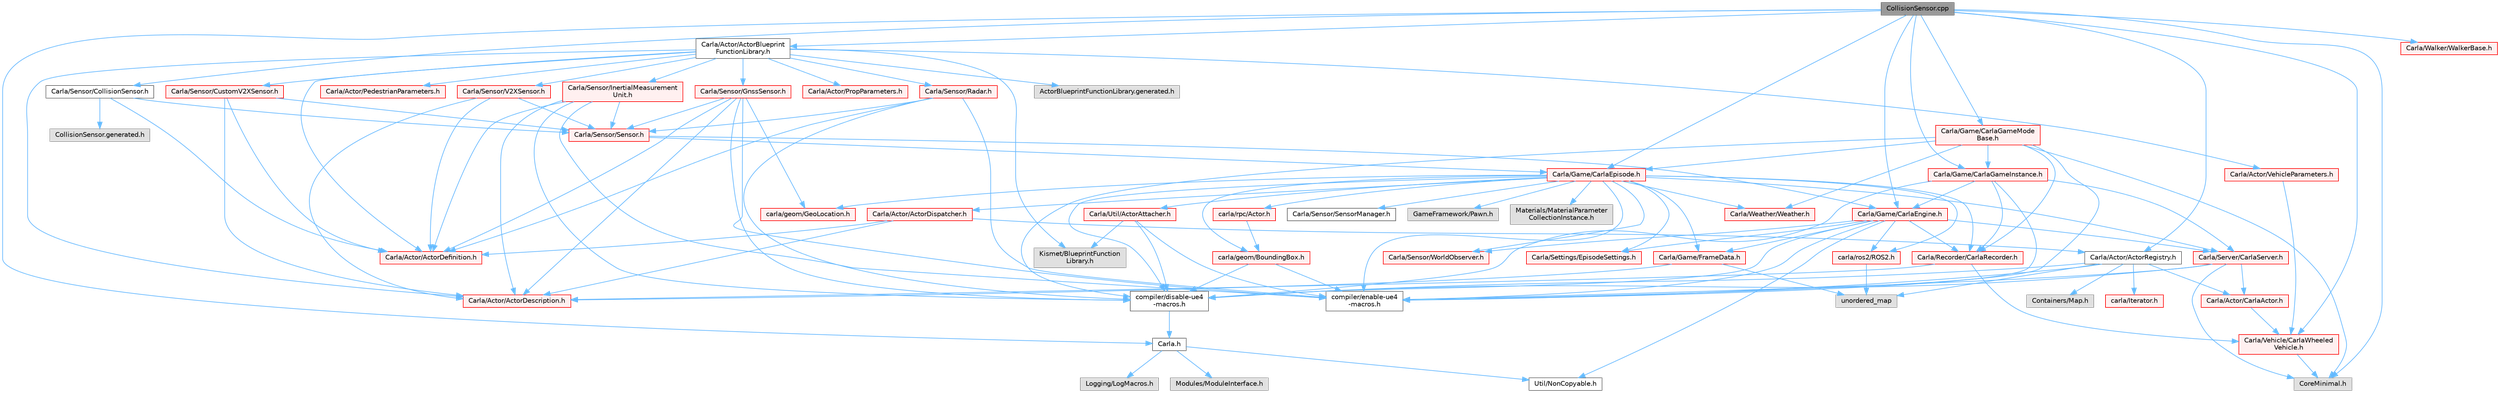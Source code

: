 digraph "CollisionSensor.cpp"
{
 // INTERACTIVE_SVG=YES
 // LATEX_PDF_SIZE
  bgcolor="transparent";
  edge [fontname=Helvetica,fontsize=10,labelfontname=Helvetica,labelfontsize=10];
  node [fontname=Helvetica,fontsize=10,shape=box,height=0.2,width=0.4];
  Node1 [id="Node000001",label="CollisionSensor.cpp",height=0.2,width=0.4,color="gray40", fillcolor="grey60", style="filled", fontcolor="black",tooltip=" "];
  Node1 -> Node2 [id="edge1_Node000001_Node000002",color="steelblue1",style="solid",tooltip=" "];
  Node2 [id="Node000002",label="Carla/Sensor/CollisionSensor.h",height=0.2,width=0.4,color="grey40", fillcolor="white", style="filled",URL="$d3/dd6/CollisionSensor_8h.html",tooltip=" "];
  Node2 -> Node3 [id="edge2_Node000002_Node000003",color="steelblue1",style="solid",tooltip=" "];
  Node3 [id="Node000003",label="Carla/Actor/ActorDefinition.h",height=0.2,width=0.4,color="red", fillcolor="#FFF0F0", style="filled",URL="$d0/d65/Unreal_2CarlaUE4_2Plugins_2Carla_2Source_2Carla_2Actor_2ActorDefinition_8h.html",tooltip=" "];
  Node2 -> Node16 [id="edge3_Node000002_Node000016",color="steelblue1",style="solid",tooltip=" "];
  Node16 [id="Node000016",label="Carla/Sensor/Sensor.h",height=0.2,width=0.4,color="red", fillcolor="#FFF0F0", style="filled",URL="$d7/d7d/Unreal_2CarlaUE4_2Plugins_2Carla_2Source_2Carla_2Sensor_2Sensor_8h.html",tooltip=" "];
  Node16 -> Node17 [id="edge4_Node000016_Node000017",color="steelblue1",style="solid",tooltip=" "];
  Node17 [id="Node000017",label="Carla/Game/CarlaEpisode.h",height=0.2,width=0.4,color="red", fillcolor="#FFF0F0", style="filled",URL="$de/db8/CarlaEpisode_8h.html",tooltip=" "];
  Node17 -> Node18 [id="edge5_Node000017_Node000018",color="steelblue1",style="solid",tooltip=" "];
  Node18 [id="Node000018",label="Carla/Actor/ActorDispatcher.h",height=0.2,width=0.4,color="red", fillcolor="#FFF0F0", style="filled",URL="$dc/ddc/ActorDispatcher_8h.html",tooltip=" "];
  Node18 -> Node3 [id="edge6_Node000018_Node000003",color="steelblue1",style="solid",tooltip=" "];
  Node18 -> Node19 [id="edge7_Node000018_Node000019",color="steelblue1",style="solid",tooltip=" "];
  Node19 [id="Node000019",label="Carla/Actor/ActorDescription.h",height=0.2,width=0.4,color="red", fillcolor="#FFF0F0", style="filled",URL="$d4/de6/Unreal_2CarlaUE4_2Plugins_2Carla_2Source_2Carla_2Actor_2ActorDescription_8h.html",tooltip=" "];
  Node18 -> Node21 [id="edge8_Node000018_Node000021",color="steelblue1",style="solid",tooltip=" "];
  Node21 [id="Node000021",label="Carla/Actor/ActorRegistry.h",height=0.2,width=0.4,color="grey40", fillcolor="white", style="filled",URL="$da/de4/ActorRegistry_8h.html",tooltip=" "];
  Node21 -> Node22 [id="edge9_Node000021_Node000022",color="steelblue1",style="solid",tooltip=" "];
  Node22 [id="Node000022",label="Carla/Actor/CarlaActor.h",height=0.2,width=0.4,color="red", fillcolor="#FFF0F0", style="filled",URL="$de/d36/CarlaActor_8h.html",tooltip=" "];
  Node22 -> Node169 [id="edge10_Node000022_Node000169",color="steelblue1",style="solid",tooltip=" "];
  Node169 [id="Node000169",label="Carla/Vehicle/CarlaWheeled\lVehicle.h",height=0.2,width=0.4,color="red", fillcolor="#FFF0F0", style="filled",URL="$d3/d00/CarlaWheeledVehicle_8h.html",tooltip=" "];
  Node169 -> Node178 [id="edge11_Node000169_Node000178",color="steelblue1",style="solid",tooltip=" "];
  Node178 [id="Node000178",label="CoreMinimal.h",height=0.2,width=0.4,color="grey60", fillcolor="#E0E0E0", style="filled",tooltip=" "];
  Node21 -> Node203 [id="edge12_Node000021_Node000203",color="steelblue1",style="solid",tooltip=" "];
  Node203 [id="Node000203",label="Containers/Map.h",height=0.2,width=0.4,color="grey60", fillcolor="#E0E0E0", style="filled",tooltip=" "];
  Node21 -> Node5 [id="edge13_Node000021_Node000005",color="steelblue1",style="solid",tooltip=" "];
  Node5 [id="Node000005",label="compiler/disable-ue4\l-macros.h",height=0.2,width=0.4,color="grey40", fillcolor="white", style="filled",URL="$d2/d02/disable-ue4-macros_8h.html",tooltip=" "];
  Node5 -> Node6 [id="edge14_Node000005_Node000006",color="steelblue1",style="solid",tooltip=" "];
  Node6 [id="Node000006",label="Carla.h",height=0.2,width=0.4,color="grey40", fillcolor="white", style="filled",URL="$d7/d7d/Carla_8h.html",tooltip=" "];
  Node6 -> Node7 [id="edge15_Node000006_Node000007",color="steelblue1",style="solid",tooltip=" "];
  Node7 [id="Node000007",label="Util/NonCopyable.h",height=0.2,width=0.4,color="grey40", fillcolor="white", style="filled",URL="$d4/d57/Unreal_2CarlaUE4_2Plugins_2Carla_2Source_2Carla_2Util_2NonCopyable_8h.html",tooltip=" "];
  Node6 -> Node8 [id="edge16_Node000006_Node000008",color="steelblue1",style="solid",tooltip=" "];
  Node8 [id="Node000008",label="Logging/LogMacros.h",height=0.2,width=0.4,color="grey60", fillcolor="#E0E0E0", style="filled",tooltip=" "];
  Node6 -> Node9 [id="edge17_Node000006_Node000009",color="steelblue1",style="solid",tooltip=" "];
  Node9 [id="Node000009",label="Modules/ModuleInterface.h",height=0.2,width=0.4,color="grey60", fillcolor="#E0E0E0", style="filled",tooltip=" "];
  Node21 -> Node204 [id="edge18_Node000021_Node000204",color="steelblue1",style="solid",tooltip=" "];
  Node204 [id="Node000204",label="carla/Iterator.h",height=0.2,width=0.4,color="red", fillcolor="#FFF0F0", style="filled",URL="$d7/ddd/Iterator_8h.html",tooltip=" "];
  Node21 -> Node12 [id="edge19_Node000021_Node000012",color="steelblue1",style="solid",tooltip=" "];
  Node12 [id="Node000012",label="compiler/enable-ue4\l-macros.h",height=0.2,width=0.4,color="grey40", fillcolor="white", style="filled",URL="$d9/da2/enable-ue4-macros_8h.html",tooltip=" "];
  Node21 -> Node102 [id="edge20_Node000021_Node000102",color="steelblue1",style="solid",tooltip=" "];
  Node102 [id="Node000102",label="unordered_map",height=0.2,width=0.4,color="grey60", fillcolor="#E0E0E0", style="filled",tooltip=" "];
  Node17 -> Node210 [id="edge21_Node000017_Node000210",color="steelblue1",style="solid",tooltip=" "];
  Node210 [id="Node000210",label="Carla/Recorder/CarlaRecorder.h",height=0.2,width=0.4,color="red", fillcolor="#FFF0F0", style="filled",URL="$d9/d6a/CarlaRecorder_8h.html",tooltip=" "];
  Node210 -> Node19 [id="edge22_Node000210_Node000019",color="steelblue1",style="solid",tooltip=" "];
  Node210 -> Node169 [id="edge23_Node000210_Node000169",color="steelblue1",style="solid",tooltip=" "];
  Node17 -> Node241 [id="edge24_Node000017_Node000241",color="steelblue1",style="solid",tooltip=" "];
  Node241 [id="Node000241",label="Carla/Sensor/WorldObserver.h",height=0.2,width=0.4,color="red", fillcolor="#FFF0F0", style="filled",URL="$d8/deb/WorldObserver_8h.html",tooltip=" "];
  Node17 -> Node242 [id="edge25_Node000017_Node000242",color="steelblue1",style="solid",tooltip=" "];
  Node242 [id="Node000242",label="Carla/Server/CarlaServer.h",height=0.2,width=0.4,color="red", fillcolor="#FFF0F0", style="filled",URL="$d0/d35/CarlaServer_8h.html",tooltip=" "];
  Node242 -> Node22 [id="edge26_Node000242_Node000022",color="steelblue1",style="solid",tooltip=" "];
  Node242 -> Node178 [id="edge27_Node000242_Node000178",color="steelblue1",style="solid",tooltip=" "];
  Node242 -> Node5 [id="edge28_Node000242_Node000005",color="steelblue1",style="solid",tooltip=" "];
  Node242 -> Node12 [id="edge29_Node000242_Node000012",color="steelblue1",style="solid",tooltip=" "];
  Node17 -> Node258 [id="edge30_Node000017_Node000258",color="steelblue1",style="solid",tooltip=" "];
  Node258 [id="Node000258",label="Carla/Settings/EpisodeSettings.h",height=0.2,width=0.4,color="red", fillcolor="#FFF0F0", style="filled",URL="$d8/d64/Unreal_2CarlaUE4_2Plugins_2Carla_2Source_2Carla_2Settings_2EpisodeSettings_8h.html",tooltip=" "];
  Node17 -> Node260 [id="edge31_Node000017_Node000260",color="steelblue1",style="solid",tooltip=" "];
  Node260 [id="Node000260",label="Carla/Util/ActorAttacher.h",height=0.2,width=0.4,color="red", fillcolor="#FFF0F0", style="filled",URL="$d6/d68/ActorAttacher_8h.html",tooltip=" "];
  Node260 -> Node5 [id="edge32_Node000260_Node000005",color="steelblue1",style="solid",tooltip=" "];
  Node260 -> Node12 [id="edge33_Node000260_Node000012",color="steelblue1",style="solid",tooltip=" "];
  Node260 -> Node261 [id="edge34_Node000260_Node000261",color="steelblue1",style="solid",tooltip=" "];
  Node261 [id="Node000261",label="Kismet/BlueprintFunction\lLibrary.h",height=0.2,width=0.4,color="grey60", fillcolor="#E0E0E0", style="filled",tooltip=" "];
  Node17 -> Node263 [id="edge35_Node000017_Node000263",color="steelblue1",style="solid",tooltip=" "];
  Node263 [id="Node000263",label="Carla/Weather/Weather.h",height=0.2,width=0.4,color="red", fillcolor="#FFF0F0", style="filled",URL="$d5/d65/Weather_8h.html",tooltip=" "];
  Node17 -> Node267 [id="edge36_Node000017_Node000267",color="steelblue1",style="solid",tooltip=" "];
  Node267 [id="Node000267",label="Carla/Game/FrameData.h",height=0.2,width=0.4,color="red", fillcolor="#FFF0F0", style="filled",URL="$d2/df1/FrameData_8h.html",tooltip=" "];
  Node267 -> Node19 [id="edge37_Node000267_Node000019",color="steelblue1",style="solid",tooltip=" "];
  Node267 -> Node102 [id="edge38_Node000267_Node000102",color="steelblue1",style="solid",tooltip=" "];
  Node17 -> Node326 [id="edge39_Node000017_Node000326",color="steelblue1",style="solid",tooltip=" "];
  Node326 [id="Node000326",label="Carla/Sensor/SensorManager.h",height=0.2,width=0.4,color="grey40", fillcolor="white", style="filled",URL="$dc/dbf/SensorManager_8h.html",tooltip=" "];
  Node17 -> Node327 [id="edge40_Node000017_Node000327",color="steelblue1",style="solid",tooltip=" "];
  Node327 [id="Node000327",label="GameFramework/Pawn.h",height=0.2,width=0.4,color="grey60", fillcolor="#E0E0E0", style="filled",tooltip=" "];
  Node17 -> Node328 [id="edge41_Node000017_Node000328",color="steelblue1",style="solid",tooltip=" "];
  Node328 [id="Node000328",label="Materials/MaterialParameter\lCollectionInstance.h",height=0.2,width=0.4,color="grey60", fillcolor="#E0E0E0", style="filled",tooltip=" "];
  Node17 -> Node5 [id="edge42_Node000017_Node000005",color="steelblue1",style="solid",tooltip=" "];
  Node17 -> Node45 [id="edge43_Node000017_Node000045",color="steelblue1",style="solid",tooltip=" "];
  Node45 [id="Node000045",label="carla/geom/BoundingBox.h",height=0.2,width=0.4,color="red", fillcolor="#FFF0F0", style="filled",URL="$d2/dfe/LibCarla_2source_2carla_2geom_2BoundingBox_8h.html",tooltip=" "];
  Node45 -> Node12 [id="edge44_Node000045_Node000012",color="steelblue1",style="solid",tooltip=" "];
  Node45 -> Node5 [id="edge45_Node000045_Node000005",color="steelblue1",style="solid",tooltip=" "];
  Node17 -> Node117 [id="edge46_Node000017_Node000117",color="steelblue1",style="solid",tooltip=" "];
  Node117 [id="Node000117",label="carla/geom/GeoLocation.h",height=0.2,width=0.4,color="red", fillcolor="#FFF0F0", style="filled",URL="$d7/d86/GeoLocation_8h.html",tooltip=" "];
  Node17 -> Node95 [id="edge47_Node000017_Node000095",color="steelblue1",style="solid",tooltip=" "];
  Node95 [id="Node000095",label="carla/ros2/ROS2.h",height=0.2,width=0.4,color="red", fillcolor="#FFF0F0", style="filled",URL="$da/db8/ROS2_8h.html",tooltip=" "];
  Node95 -> Node102 [id="edge48_Node000095_Node000102",color="steelblue1",style="solid",tooltip=" "];
  Node17 -> Node44 [id="edge49_Node000017_Node000044",color="steelblue1",style="solid",tooltip=" "];
  Node44 [id="Node000044",label="carla/rpc/Actor.h",height=0.2,width=0.4,color="red", fillcolor="#FFF0F0", style="filled",URL="$d8/d73/rpc_2Actor_8h.html",tooltip=" "];
  Node44 -> Node45 [id="edge50_Node000044_Node000045",color="steelblue1",style="solid",tooltip=" "];
  Node17 -> Node12 [id="edge51_Node000017_Node000012",color="steelblue1",style="solid",tooltip=" "];
  Node16 -> Node333 [id="edge52_Node000016_Node000333",color="steelblue1",style="solid",tooltip=" "];
  Node333 [id="Node000333",label="Carla/Game/CarlaEngine.h",height=0.2,width=0.4,color="red", fillcolor="#FFF0F0", style="filled",URL="$d0/d11/CarlaEngine_8h.html",tooltip=" "];
  Node333 -> Node210 [id="edge53_Node000333_Node000210",color="steelblue1",style="solid",tooltip=" "];
  Node333 -> Node241 [id="edge54_Node000333_Node000241",color="steelblue1",style="solid",tooltip=" "];
  Node333 -> Node242 [id="edge55_Node000333_Node000242",color="steelblue1",style="solid",tooltip=" "];
  Node333 -> Node258 [id="edge56_Node000333_Node000258",color="steelblue1",style="solid",tooltip=" "];
  Node333 -> Node7 [id="edge57_Node000333_Node000007",color="steelblue1",style="solid",tooltip=" "];
  Node333 -> Node267 [id="edge58_Node000333_Node000267",color="steelblue1",style="solid",tooltip=" "];
  Node333 -> Node5 [id="edge59_Node000333_Node000005",color="steelblue1",style="solid",tooltip=" "];
  Node333 -> Node95 [id="edge60_Node000333_Node000095",color="steelblue1",style="solid",tooltip=" "];
  Node333 -> Node12 [id="edge61_Node000333_Node000012",color="steelblue1",style="solid",tooltip=" "];
  Node2 -> Node339 [id="edge62_Node000002_Node000339",color="steelblue1",style="solid",tooltip=" "];
  Node339 [id="Node000339",label="CollisionSensor.generated.h",height=0.2,width=0.4,color="grey60", fillcolor="#E0E0E0", style="filled",tooltip=" "];
  Node1 -> Node6 [id="edge63_Node000001_Node000006",color="steelblue1",style="solid",tooltip=" "];
  Node1 -> Node178 [id="edge64_Node000001_Node000178",color="steelblue1",style="solid",tooltip=" "];
  Node1 -> Node340 [id="edge65_Node000001_Node000340",color="steelblue1",style="solid",tooltip=" "];
  Node340 [id="Node000340",label="Carla/Actor/ActorBlueprint\lFunctionLibrary.h",height=0.2,width=0.4,color="grey40", fillcolor="white", style="filled",URL="$d7/dda/ActorBlueprintFunctionLibrary_8h.html",tooltip=" "];
  Node340 -> Node3 [id="edge66_Node000340_Node000003",color="steelblue1",style="solid",tooltip=" "];
  Node340 -> Node19 [id="edge67_Node000340_Node000019",color="steelblue1",style="solid",tooltip=" "];
  Node340 -> Node341 [id="edge68_Node000340_Node000341",color="steelblue1",style="solid",tooltip=" "];
  Node341 [id="Node000341",label="Carla/Actor/PedestrianParameters.h",height=0.2,width=0.4,color="red", fillcolor="#FFF0F0", style="filled",URL="$d5/dca/PedestrianParameters_8h.html",tooltip=" "];
  Node340 -> Node344 [id="edge69_Node000340_Node000344",color="steelblue1",style="solid",tooltip=" "];
  Node344 [id="Node000344",label="Carla/Actor/PropParameters.h",height=0.2,width=0.4,color="red", fillcolor="#FFF0F0", style="filled",URL="$dc/d01/PropParameters_8h.html",tooltip=" "];
  Node340 -> Node347 [id="edge70_Node000340_Node000347",color="steelblue1",style="solid",tooltip=" "];
  Node347 [id="Node000347",label="Carla/Actor/VehicleParameters.h",height=0.2,width=0.4,color="red", fillcolor="#FFF0F0", style="filled",URL="$d1/d1b/VehicleParameters_8h.html",tooltip=" "];
  Node347 -> Node169 [id="edge71_Node000347_Node000169",color="steelblue1",style="solid",tooltip=" "];
  Node340 -> Node349 [id="edge72_Node000340_Node000349",color="steelblue1",style="solid",tooltip=" "];
  Node349 [id="Node000349",label="Carla/Sensor/GnssSensor.h",height=0.2,width=0.4,color="red", fillcolor="#FFF0F0", style="filled",URL="$d9/d73/GnssSensor_8h.html",tooltip=" "];
  Node349 -> Node16 [id="edge73_Node000349_Node000016",color="steelblue1",style="solid",tooltip=" "];
  Node349 -> Node3 [id="edge74_Node000349_Node000003",color="steelblue1",style="solid",tooltip=" "];
  Node349 -> Node19 [id="edge75_Node000349_Node000019",color="steelblue1",style="solid",tooltip=" "];
  Node349 -> Node5 [id="edge76_Node000349_Node000005",color="steelblue1",style="solid",tooltip=" "];
  Node349 -> Node117 [id="edge77_Node000349_Node000117",color="steelblue1",style="solid",tooltip=" "];
  Node349 -> Node12 [id="edge78_Node000349_Node000012",color="steelblue1",style="solid",tooltip=" "];
  Node340 -> Node351 [id="edge79_Node000340_Node000351",color="steelblue1",style="solid",tooltip=" "];
  Node351 [id="Node000351",label="Carla/Sensor/Radar.h",height=0.2,width=0.4,color="red", fillcolor="#FFF0F0", style="filled",URL="$d6/de9/Radar_8h.html",tooltip=" "];
  Node351 -> Node16 [id="edge80_Node000351_Node000016",color="steelblue1",style="solid",tooltip=" "];
  Node351 -> Node3 [id="edge81_Node000351_Node000003",color="steelblue1",style="solid",tooltip=" "];
  Node351 -> Node5 [id="edge82_Node000351_Node000005",color="steelblue1",style="solid",tooltip=" "];
  Node351 -> Node12 [id="edge83_Node000351_Node000012",color="steelblue1",style="solid",tooltip=" "];
  Node340 -> Node353 [id="edge84_Node000340_Node000353",color="steelblue1",style="solid",tooltip=" "];
  Node353 [id="Node000353",label="Carla/Sensor/InertialMeasurement\lUnit.h",height=0.2,width=0.4,color="red", fillcolor="#FFF0F0", style="filled",URL="$d7/dfa/InertialMeasurementUnit_8h.html",tooltip=" "];
  Node353 -> Node16 [id="edge85_Node000353_Node000016",color="steelblue1",style="solid",tooltip=" "];
  Node353 -> Node3 [id="edge86_Node000353_Node000003",color="steelblue1",style="solid",tooltip=" "];
  Node353 -> Node19 [id="edge87_Node000353_Node000019",color="steelblue1",style="solid",tooltip=" "];
  Node353 -> Node5 [id="edge88_Node000353_Node000005",color="steelblue1",style="solid",tooltip=" "];
  Node353 -> Node12 [id="edge89_Node000353_Node000012",color="steelblue1",style="solid",tooltip=" "];
  Node340 -> Node355 [id="edge90_Node000340_Node000355",color="steelblue1",style="solid",tooltip=" "];
  Node355 [id="Node000355",label="Carla/Sensor/V2XSensor.h",height=0.2,width=0.4,color="red", fillcolor="#FFF0F0", style="filled",URL="$d1/d71/V2XSensor_8h.html",tooltip=" "];
  Node355 -> Node16 [id="edge91_Node000355_Node000016",color="steelblue1",style="solid",tooltip=" "];
  Node355 -> Node3 [id="edge92_Node000355_Node000003",color="steelblue1",style="solid",tooltip=" "];
  Node355 -> Node19 [id="edge93_Node000355_Node000019",color="steelblue1",style="solid",tooltip=" "];
  Node340 -> Node360 [id="edge94_Node000340_Node000360",color="steelblue1",style="solid",tooltip=" "];
  Node360 [id="Node000360",label="Carla/Sensor/CustomV2XSensor.h",height=0.2,width=0.4,color="red", fillcolor="#FFF0F0", style="filled",URL="$df/d4b/CustomV2XSensor_8h.html",tooltip=" "];
  Node360 -> Node16 [id="edge95_Node000360_Node000016",color="steelblue1",style="solid",tooltip=" "];
  Node360 -> Node3 [id="edge96_Node000360_Node000003",color="steelblue1",style="solid",tooltip=" "];
  Node360 -> Node19 [id="edge97_Node000360_Node000019",color="steelblue1",style="solid",tooltip=" "];
  Node340 -> Node261 [id="edge98_Node000340_Node000261",color="steelblue1",style="solid",tooltip=" "];
  Node340 -> Node362 [id="edge99_Node000340_Node000362",color="steelblue1",style="solid",tooltip=" "];
  Node362 [id="Node000362",label="ActorBlueprintFunctionLibrary.generated.h",height=0.2,width=0.4,color="grey60", fillcolor="#E0E0E0", style="filled",tooltip=" "];
  Node1 -> Node21 [id="edge100_Node000001_Node000021",color="steelblue1",style="solid",tooltip=" "];
  Node1 -> Node17 [id="edge101_Node000001_Node000017",color="steelblue1",style="solid",tooltip=" "];
  Node1 -> Node333 [id="edge102_Node000001_Node000333",color="steelblue1",style="solid",tooltip=" "];
  Node1 -> Node363 [id="edge103_Node000001_Node000363",color="steelblue1",style="solid",tooltip=" "];
  Node363 [id="Node000363",label="Carla/Game/CarlaGameInstance.h",height=0.2,width=0.4,color="red", fillcolor="#FFF0F0", style="filled",URL="$d2/dba/CarlaGameInstance_8h.html",tooltip=" "];
  Node363 -> Node333 [id="edge104_Node000363_Node000333",color="steelblue1",style="solid",tooltip=" "];
  Node363 -> Node210 [id="edge105_Node000363_Node000210",color="steelblue1",style="solid",tooltip=" "];
  Node363 -> Node242 [id="edge106_Node000363_Node000242",color="steelblue1",style="solid",tooltip=" "];
  Node363 -> Node5 [id="edge107_Node000363_Node000005",color="steelblue1",style="solid",tooltip=" "];
  Node363 -> Node12 [id="edge108_Node000363_Node000012",color="steelblue1",style="solid",tooltip=" "];
  Node1 -> Node367 [id="edge109_Node000001_Node000367",color="steelblue1",style="solid",tooltip=" "];
  Node367 [id="Node000367",label="Carla/Game/CarlaGameMode\lBase.h",height=0.2,width=0.4,color="red", fillcolor="#FFF0F0", style="filled",URL="$d3/d49/CarlaGameModeBase_8h.html",tooltip=" "];
  Node367 -> Node178 [id="edge110_Node000367_Node000178",color="steelblue1",style="solid",tooltip=" "];
  Node367 -> Node5 [id="edge111_Node000367_Node000005",color="steelblue1",style="solid",tooltip=" "];
  Node367 -> Node12 [id="edge112_Node000367_Node000012",color="steelblue1",style="solid",tooltip=" "];
  Node367 -> Node17 [id="edge113_Node000367_Node000017",color="steelblue1",style="solid",tooltip=" "];
  Node367 -> Node363 [id="edge114_Node000367_Node000363",color="steelblue1",style="solid",tooltip=" "];
  Node367 -> Node210 [id="edge115_Node000367_Node000210",color="steelblue1",style="solid",tooltip=" "];
  Node367 -> Node263 [id="edge116_Node000367_Node000263",color="steelblue1",style="solid",tooltip=" "];
  Node1 -> Node169 [id="edge117_Node000001_Node000169",color="steelblue1",style="solid",tooltip=" "];
  Node1 -> Node410 [id="edge118_Node000001_Node000410",color="steelblue1",style="solid",tooltip=" "];
  Node410 [id="Node000410",label="Carla/Walker/WalkerBase.h",height=0.2,width=0.4,color="red", fillcolor="#FFF0F0", style="filled",URL="$de/d5b/WalkerBase_8h.html",tooltip=" "];
}
